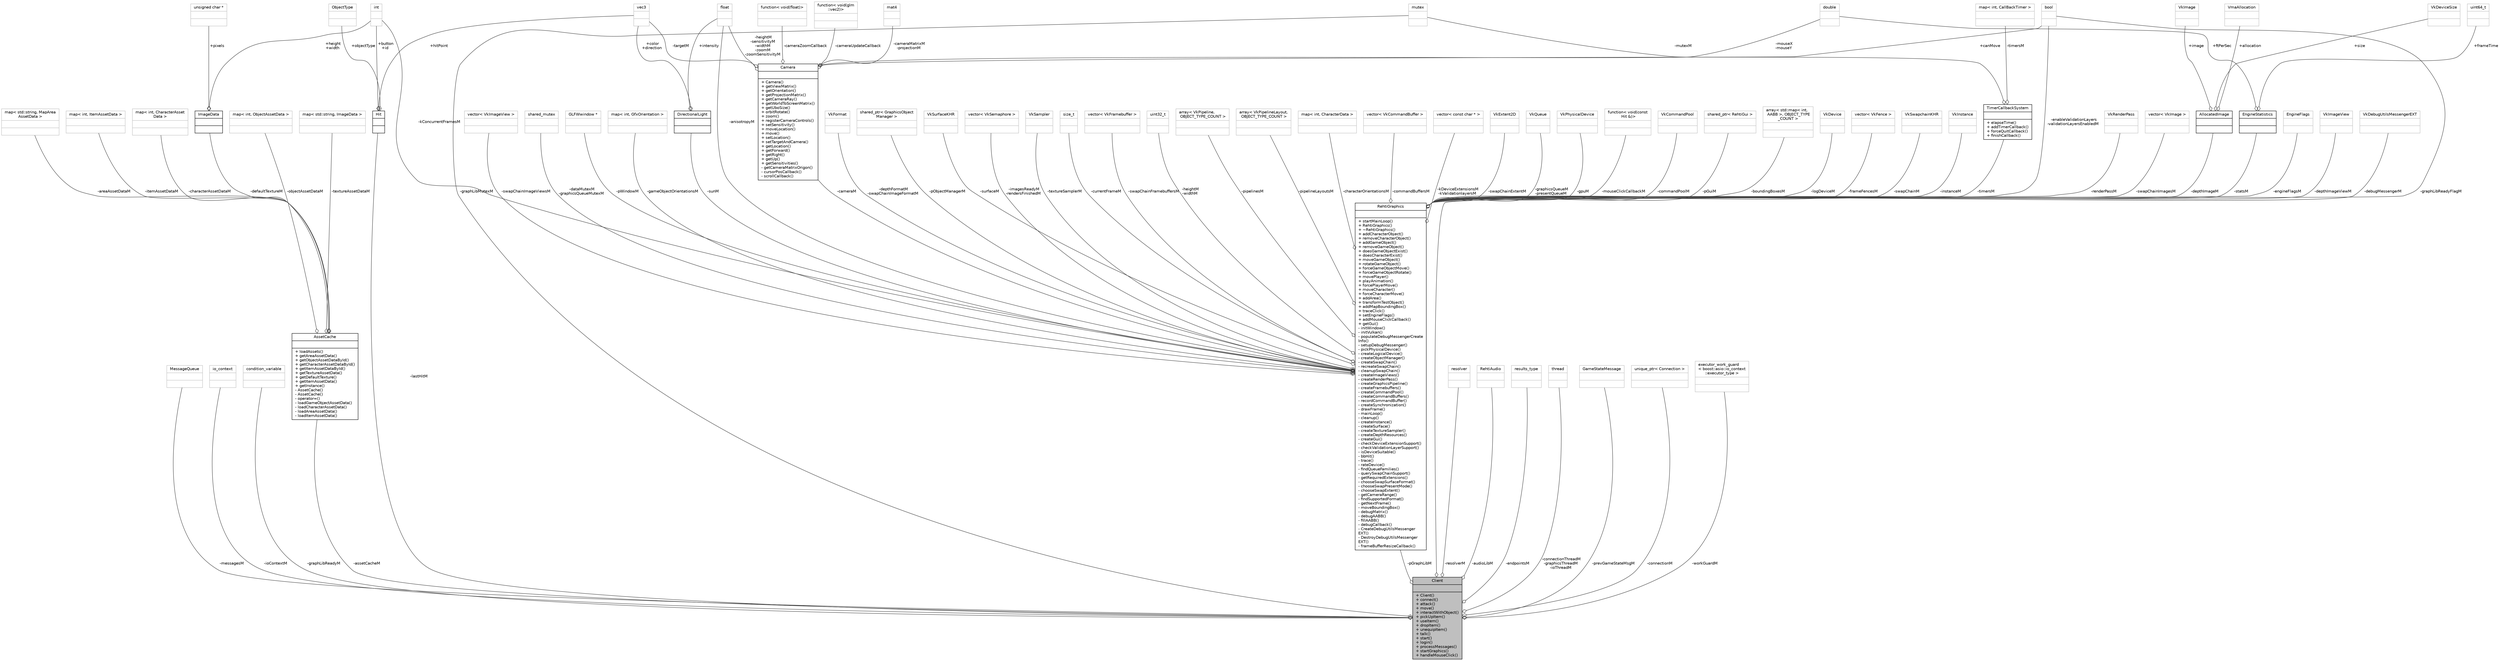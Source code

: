 digraph "Client"
{
 // LATEX_PDF_SIZE
  edge [fontname="Helvetica",fontsize="10",labelfontname="Helvetica",labelfontsize="10"];
  node [fontname="Helvetica",fontsize="10",shape=record];
  Node1 [label="{Client\n||+ Client()\l+ connect()\l+ attack()\l+ move()\l+ interactWithObject()\l+ pickUpItem()\l+ useItem()\l+ dropItem()\l+ unequipItem()\l+ talk()\l+ start()\l+ login()\l+ processMessages()\l+ startGraphics()\l+ handleMouseClick()\l}",height=0.2,width=0.4,color="black", fillcolor="grey75", style="filled", fontcolor="black",tooltip=" "];
  Node2 -> Node1 [color="grey25",fontsize="10",style="solid",label=" -messagesM" ,arrowhead="odiamond",fontname="Helvetica"];
  Node2 [label="{MessageQueue\n||}",height=0.2,width=0.4,color="grey75", fillcolor="white", style="filled",tooltip=" "];
  Node3 -> Node1 [color="grey25",fontsize="10",style="solid",label=" -ioContextM" ,arrowhead="odiamond",fontname="Helvetica"];
  Node3 [label="{io_context\n||}",height=0.2,width=0.4,color="grey75", fillcolor="white", style="filled",tooltip=" "];
  Node4 -> Node1 [color="grey25",fontsize="10",style="solid",label=" -graphLibReadyM" ,arrowhead="odiamond",fontname="Helvetica"];
  Node4 [label="{condition_variable\n||}",height=0.2,width=0.4,color="grey75", fillcolor="white", style="filled",tooltip=" "];
  Node5 -> Node1 [color="grey25",fontsize="10",style="solid",label=" -assetCacheM" ,arrowhead="odiamond",fontname="Helvetica"];
  Node5 [label="{AssetCache\n||+ loadAssets()\l+ getAreaAssetData()\l+ getObjectAssetDataById()\l+ getCharacterAssetDataById()\l+ getItemAssetDataById()\l+ getTextureAssetData()\l+ getDefaultTexture()\l+ getItemAssetData()\l+ getInstance()\l- AssetCache()\l- AssetCache()\l- operator=()\l- loadGameObjectAssetData()\l- loadCharacterAssetData()\l- loadAreaAssetData()\l- loadItemAssetData()\l}",height=0.2,width=0.4,color="black", fillcolor="white", style="filled",URL="$classAssetCache.html",tooltip="Loads all of the assets into memory (objects, textures, etc.)."];
  Node6 -> Node5 [color="grey25",fontsize="10",style="solid",label=" -characterAssetDataM" ,arrowhead="odiamond",fontname="Helvetica"];
  Node6 [label="{map\< int, CharacterAsset\lData \>\n||}",height=0.2,width=0.4,color="grey75", fillcolor="white", style="filled",tooltip=" "];
  Node7 -> Node5 [color="grey25",fontsize="10",style="solid",label=" -areaAssetDataM" ,arrowhead="odiamond",fontname="Helvetica"];
  Node7 [label="{map\< std::string, MapArea\lAssetData \>\n||}",height=0.2,width=0.4,color="grey75", fillcolor="white", style="filled",tooltip=" "];
  Node8 -> Node5 [color="grey25",fontsize="10",style="solid",label=" -itemAssetDataM" ,arrowhead="odiamond",fontname="Helvetica"];
  Node8 [label="{map\< int, ItemAssetData \>\n||}",height=0.2,width=0.4,color="grey75", fillcolor="white", style="filled",tooltip=" "];
  Node9 -> Node5 [color="grey25",fontsize="10",style="solid",label=" -defaultTextureM" ,arrowhead="odiamond",fontname="Helvetica"];
  Node9 [label="{ImageData\n||}",height=0.2,width=0.4,color="black", fillcolor="white", style="filled",URL="$structImageData.html",tooltip=" "];
  Node10 -> Node9 [color="grey25",fontsize="10",style="solid",label=" +height\n+width" ,arrowhead="odiamond",fontname="Helvetica"];
  Node10 [label="{int\n||}",height=0.2,width=0.4,color="grey75", fillcolor="white", style="filled",tooltip=" "];
  Node11 -> Node9 [color="grey25",fontsize="10",style="solid",label=" +pixels" ,arrowhead="odiamond",fontname="Helvetica"];
  Node11 [label="{unsigned char *\n||}",height=0.2,width=0.4,color="grey75", fillcolor="white", style="filled",tooltip=" "];
  Node12 -> Node5 [color="grey25",fontsize="10",style="solid",label=" -objectAssetDataM" ,arrowhead="odiamond",fontname="Helvetica"];
  Node12 [label="{map\< int, ObjectAssetData \>\n||}",height=0.2,width=0.4,color="grey75", fillcolor="white", style="filled",tooltip=" "];
  Node13 -> Node5 [color="grey25",fontsize="10",style="solid",label=" -textureAssetDataM" ,arrowhead="odiamond",fontname="Helvetica"];
  Node13 [label="{map\< std::string, ImageData \>\n||}",height=0.2,width=0.4,color="grey75", fillcolor="white", style="filled",tooltip=" "];
  Node14 -> Node1 [color="grey25",fontsize="10",style="solid",label=" -resolverM" ,arrowhead="odiamond",fontname="Helvetica"];
  Node14 [label="{resolver\n||}",height=0.2,width=0.4,color="grey75", fillcolor="white", style="filled",tooltip=" "];
  Node15 -> Node1 [color="grey25",fontsize="10",style="solid",label=" -audioLibM" ,arrowhead="odiamond",fontname="Helvetica"];
  Node15 [label="{RehtiAudio\n||}",height=0.2,width=0.4,color="grey75", fillcolor="white", style="filled",tooltip=" "];
  Node16 -> Node1 [color="grey25",fontsize="10",style="solid",label=" -pGraphLibM" ,arrowhead="odiamond",fontname="Helvetica"];
  Node16 [label="{RehtiGraphics\n||+ startMainLoop()\l+ RehtiGraphics()\l+ ~RehtiGraphics()\l+ addCharacterObject()\l+ removeCharacterObject()\l+ addGameObject()\l+ removeGameObject()\l+ doesGameObjectExist()\l+ doesCharacterExist()\l+ moveGameObject()\l+ rotateGameObject()\l+ forceGameObjectMove()\l+ forceGameObjectRotate()\l+ movePlayer()\l+ playAnimation()\l+ forcePlayerMove()\l+ moveCharacter()\l+ forceCharacterMove()\l+ addArea()\l+ transformTestObject()\l+ addMapBoundingBox()\l+ traceClick()\l+ setEngineFlags()\l+ addMouseClickCallback()\l+ getGui()\l- initWindow()\l- initVulkan()\l- populateDebugMessengerCreate\lInfo()\l- setupDebugMessenger()\l- pickPhysicalDevice()\l- createLogicalDevice()\l- createObjectManager()\l- createSwapChain()\l- recreateSwapChain()\l- cleanupSwapChain()\l- createImageViews()\l- createRenderPass()\l- createGraphicsPipeline()\l- createFramebuffers()\l- createCommandPool()\l- createCommandBuffers()\l- recordCommandBuffer()\l- createSynchronization()\l- drawFrame()\l- mainLoop()\l- cleanup()\l- createInstance()\l- createSurface()\l- createTextureSampler()\l- createDepthResources()\l- createGui()\l- checkDeviceExtensionSupport()\l- checkValidationLayerSupport()\l- isDeviceSuitable()\l- bbHit()\l- trace()\l- rateDevice()\l- findQueueFamilies()\l- querySwapChainSupport()\l- getRequiredExtensions()\l- chooseSwapSurfaceFormat()\l- chooseSwapPresentMode()\l- chooseSwapExtent()\l- getCameraRange()\l- findSupportedFormat()\l- getNextFrame()\l- moveBoundingBox()\l- debugMatrix()\l- debugAABB()\l- fillAABB()\l- debugCallback()\l- CreateDebugUtilsMessenger\lEXT()\l- DestroyDebugUtilsMessenger\lEXT()\l- frameBufferResizeCallback()\l}",height=0.2,width=0.4,color="black", fillcolor="white", style="filled",URL="$classRehtiGraphics.html",tooltip=" "];
  Node17 -> Node16 [color="grey25",fontsize="10",style="solid",label=" -renderPassM" ,arrowhead="odiamond",fontname="Helvetica"];
  Node17 [label="{VkRenderPass\n||}",height=0.2,width=0.4,color="grey75", fillcolor="white", style="filled",tooltip=" "];
  Node18 -> Node16 [color="grey25",fontsize="10",style="solid",label=" -swapChainImagesM" ,arrowhead="odiamond",fontname="Helvetica"];
  Node18 [label="{vector\< VkImage \>\n||}",height=0.2,width=0.4,color="grey75", fillcolor="white", style="filled",tooltip=" "];
  Node19 -> Node16 [color="grey25",fontsize="10",style="solid",label=" -timersM" ,arrowhead="odiamond",fontname="Helvetica"];
  Node19 [label="{TimerCallbackSystem\n||+ elapseTime()\l+ addTimerCallback()\l+ forceQuitCallback()\l+ finishCallback()\l}",height=0.2,width=0.4,color="black", fillcolor="white", style="filled",URL="$classTimerCallbackSystem.html",tooltip="Class for handling smooth interpolation of events. A callback can be registered with a given id and t..."];
  Node20 -> Node19 [color="grey25",fontsize="10",style="solid",label=" -mutexM" ,arrowhead="odiamond",fontname="Helvetica"];
  Node20 [label="{mutex\n||}",height=0.2,width=0.4,color="grey75", fillcolor="white", style="filled",tooltip=" "];
  Node21 -> Node19 [color="grey25",fontsize="10",style="solid",label=" -timersM" ,arrowhead="odiamond",fontname="Helvetica"];
  Node21 [label="{map\< int, CallBackTimer \>\n||}",height=0.2,width=0.4,color="grey75", fillcolor="white", style="filled",tooltip=" "];
  Node22 -> Node16 [color="grey25",fontsize="10",style="solid",label=" -engineFlagsM" ,arrowhead="odiamond",fontname="Helvetica"];
  Node22 [label="{EngineFlags\n||}",height=0.2,width=0.4,color="grey75", fillcolor="white", style="filled",tooltip=" "];
  Node23 -> Node16 [color="grey25",fontsize="10",style="solid",label=" -depthImageViewM" ,arrowhead="odiamond",fontname="Helvetica"];
  Node23 [label="{VkImageView\n||}",height=0.2,width=0.4,color="grey75", fillcolor="white", style="filled",tooltip=" "];
  Node24 -> Node16 [color="grey25",fontsize="10",style="solid",label=" -debugMessengerM" ,arrowhead="odiamond",fontname="Helvetica"];
  Node24 [label="{VkDebugUtilsMessengerEXT\n||}",height=0.2,width=0.4,color="grey75", fillcolor="white", style="filled",tooltip=" "];
  Node25 -> Node16 [color="grey25",fontsize="10",style="solid",label=" -swapChainImageViewsM" ,arrowhead="odiamond",fontname="Helvetica"];
  Node25 [label="{vector\< VkImageView \>\n||}",height=0.2,width=0.4,color="grey75", fillcolor="white", style="filled",tooltip=" "];
  Node26 -> Node16 [color="grey25",fontsize="10",style="solid",label=" -dataMutexM\n-graphicsQueueMutexM" ,arrowhead="odiamond",fontname="Helvetica"];
  Node26 [label="{shared_mutex\n||}",height=0.2,width=0.4,color="grey75", fillcolor="white", style="filled",tooltip=" "];
  Node27 -> Node16 [color="grey25",fontsize="10",style="solid",label=" -pWindowM" ,arrowhead="odiamond",fontname="Helvetica"];
  Node27 [label="{GLFWwindow *\n||}",height=0.2,width=0.4,color="grey75", fillcolor="white", style="filled",tooltip=" "];
  Node28 -> Node16 [color="grey25",fontsize="10",style="solid",label=" -gameObjectOrientationsM" ,arrowhead="odiamond",fontname="Helvetica"];
  Node28 [label="{map\< int, GfxOrientation \>\n||}",height=0.2,width=0.4,color="grey75", fillcolor="white", style="filled",tooltip=" "];
  Node29 -> Node16 [color="grey25",fontsize="10",style="solid",label=" -anisotropyM" ,arrowhead="odiamond",fontname="Helvetica"];
  Node29 [label="{float\n||}",height=0.2,width=0.4,color="grey75", fillcolor="white", style="filled",tooltip=" "];
  Node30 -> Node16 [color="grey25",fontsize="10",style="solid",label=" -depthFormatM\n-swapChainImageFormatM" ,arrowhead="odiamond",fontname="Helvetica"];
  Node30 [label="{VkFormat\n||}",height=0.2,width=0.4,color="grey75", fillcolor="white", style="filled",tooltip=" "];
  Node31 -> Node16 [color="grey25",fontsize="10",style="solid",label=" -pObjectManagerM" ,arrowhead="odiamond",fontname="Helvetica"];
  Node31 [label="{shared_ptr\< GraphicsObject\lManager \>\n||}",height=0.2,width=0.4,color="grey75", fillcolor="white", style="filled",tooltip=" "];
  Node32 -> Node16 [color="grey25",fontsize="10",style="solid",label=" -cameraM" ,arrowhead="odiamond",fontname="Helvetica"];
  Node32 [label="{Camera\n||+ Camera()\l+ getViewMatrix()\l+ getOrientation()\l+ getProjectionMatrix()\l+ getCameraRay()\l+ getWorldToScreenMatrix()\l+ getUboSize()\l+ orbitRotate()\l+ zoom()\l+ registerCameraControls()\l+ setSensitivity()\l+ moveLocation()\l+ move()\l+ setLocation()\l+ setTargetAndCamera()\l+ getLocation()\l+ getForward()\l+ getRight()\l+ getUp()\l+ getSensitivities()\l- getCameraMatrixOrigon()\l- cursorPosCallback()\l- scrollCallback()\l}",height=0.2,width=0.4,color="black", fillcolor="white", style="filled",URL="$classCamera.html",tooltip=" "];
  Node33 -> Node32 [color="grey25",fontsize="10",style="solid",label=" -mouseX\n-mouseY" ,arrowhead="odiamond",fontname="Helvetica"];
  Node33 [label="{double\n||}",height=0.2,width=0.4,color="grey75", fillcolor="white", style="filled",tooltip=" "];
  Node34 -> Node32 [color="grey25",fontsize="10",style="solid",label=" -cameraZoomCallback" ,arrowhead="odiamond",fontname="Helvetica"];
  Node34 [label="{function\< void(float)\>\n||}",height=0.2,width=0.4,color="grey75", fillcolor="white", style="filled",tooltip=" "];
  Node35 -> Node32 [color="grey25",fontsize="10",style="solid",label=" -cameraUpdateCallback" ,arrowhead="odiamond",fontname="Helvetica"];
  Node35 [label="{function\< void(glm\l::vec2)\>\n||}",height=0.2,width=0.4,color="grey75", fillcolor="white", style="filled",tooltip=" "];
  Node29 -> Node32 [color="grey25",fontsize="10",style="solid",label=" -heightM\n-sensitivityM\n-widthM\n-zoomM\n-zoomSensitivityM" ,arrowhead="odiamond",fontname="Helvetica"];
  Node36 -> Node32 [color="grey25",fontsize="10",style="solid",label=" -cameraMatrixM\n-projectionM" ,arrowhead="odiamond",fontname="Helvetica"];
  Node36 [label="{mat4\n||}",height=0.2,width=0.4,color="grey75", fillcolor="white", style="filled",tooltip=" "];
  Node37 -> Node32 [color="grey25",fontsize="10",style="solid",label=" +canMove" ,arrowhead="odiamond",fontname="Helvetica"];
  Node37 [label="{bool\n||}",height=0.2,width=0.4,color="grey75", fillcolor="white", style="filled",tooltip=" "];
  Node38 -> Node32 [color="grey25",fontsize="10",style="solid",label=" -targetM" ,arrowhead="odiamond",fontname="Helvetica"];
  Node38 [label="{vec3\n||}",height=0.2,width=0.4,color="grey75", fillcolor="white", style="filled",tooltip=" "];
  Node39 -> Node16 [color="grey25",fontsize="10",style="solid",label=" -surfaceM" ,arrowhead="odiamond",fontname="Helvetica"];
  Node39 [label="{VkSurfaceKHR\n||}",height=0.2,width=0.4,color="grey75", fillcolor="white", style="filled",tooltip=" "];
  Node40 -> Node16 [color="grey25",fontsize="10",style="solid",label=" -imagesReadyM\n-rendersFinishedM" ,arrowhead="odiamond",fontname="Helvetica"];
  Node40 [label="{vector\< VkSemaphore \>\n||}",height=0.2,width=0.4,color="grey75", fillcolor="white", style="filled",tooltip=" "];
  Node41 -> Node16 [color="grey25",fontsize="10",style="solid",label=" -textureSamplerM" ,arrowhead="odiamond",fontname="Helvetica"];
  Node41 [label="{VkSampler\n||}",height=0.2,width=0.4,color="grey75", fillcolor="white", style="filled",tooltip=" "];
  Node42 -> Node16 [color="grey25",fontsize="10",style="solid",label=" -currentFrameM" ,arrowhead="odiamond",fontname="Helvetica"];
  Node42 [label="{size_t\n||}",height=0.2,width=0.4,color="grey75", fillcolor="white", style="filled",tooltip=" "];
  Node43 -> Node16 [color="grey25",fontsize="10",style="solid",label=" -swapChainFramebuffersM" ,arrowhead="odiamond",fontname="Helvetica"];
  Node43 [label="{vector\< VkFramebuffer \>\n||}",height=0.2,width=0.4,color="grey75", fillcolor="white", style="filled",tooltip=" "];
  Node44 -> Node16 [color="grey25",fontsize="10",style="solid",label=" -statsM" ,arrowhead="odiamond",fontname="Helvetica"];
  Node44 [label="{EngineStatistics\n||}",height=0.2,width=0.4,color="black", fillcolor="white", style="filled",URL="$structEngineStatistics.html",tooltip=" "];
  Node33 -> Node44 [color="grey25",fontsize="10",style="solid",label=" +ftPerSec" ,arrowhead="odiamond",fontname="Helvetica"];
  Node45 -> Node44 [color="grey25",fontsize="10",style="solid",label=" +frameTime" ,arrowhead="odiamond",fontname="Helvetica"];
  Node45 [label="{uint64_t\n||}",height=0.2,width=0.4,color="grey75", fillcolor="white", style="filled",tooltip=" "];
  Node46 -> Node16 [color="grey25",fontsize="10",style="solid",label=" -heightM\n-widthM" ,arrowhead="odiamond",fontname="Helvetica"];
  Node46 [label="{uint32_t\n||}",height=0.2,width=0.4,color="grey75", fillcolor="white", style="filled",tooltip=" "];
  Node10 -> Node16 [color="grey25",fontsize="10",style="solid",label=" -kConcurrentFramesM" ,arrowhead="odiamond",fontname="Helvetica"];
  Node47 -> Node16 [color="grey25",fontsize="10",style="solid",label=" -pipelinesM" ,arrowhead="odiamond",fontname="Helvetica"];
  Node47 [label="{array\< VkPipeline,\l OBJECT_TYPE_COUNT \>\n||}",height=0.2,width=0.4,color="grey75", fillcolor="white", style="filled",tooltip=" "];
  Node37 -> Node16 [color="grey25",fontsize="10",style="solid",label=" -enableValidationLayers\n-validationLayersEnabledM" ,arrowhead="odiamond",fontname="Helvetica"];
  Node48 -> Node16 [color="grey25",fontsize="10",style="solid",label=" -pipelineLayoutsM" ,arrowhead="odiamond",fontname="Helvetica"];
  Node48 [label="{array\< VkPipelineLayout,\l OBJECT_TYPE_COUNT \>\n||}",height=0.2,width=0.4,color="grey75", fillcolor="white", style="filled",tooltip=" "];
  Node49 -> Node16 [color="grey25",fontsize="10",style="solid",label=" -characterOrientationsM" ,arrowhead="odiamond",fontname="Helvetica"];
  Node49 [label="{map\< int, CharacterData \>\n||}",height=0.2,width=0.4,color="grey75", fillcolor="white", style="filled",tooltip=" "];
  Node50 -> Node16 [color="grey25",fontsize="10",style="solid",label=" -commandBuffersM" ,arrowhead="odiamond",fontname="Helvetica"];
  Node50 [label="{vector\< VkCommandBuffer \>\n||}",height=0.2,width=0.4,color="grey75", fillcolor="white", style="filled",tooltip=" "];
  Node51 -> Node16 [color="grey25",fontsize="10",style="solid",label=" -kDeviceExtensionsM\n-kValidationlayersM" ,arrowhead="odiamond",fontname="Helvetica"];
  Node51 [label="{vector\< const char * \>\n||}",height=0.2,width=0.4,color="grey75", fillcolor="white", style="filled",tooltip=" "];
  Node52 -> Node16 [color="grey25",fontsize="10",style="solid",label=" -swapChainExtentM" ,arrowhead="odiamond",fontname="Helvetica"];
  Node52 [label="{VkExtent2D\n||}",height=0.2,width=0.4,color="grey75", fillcolor="white", style="filled",tooltip=" "];
  Node53 -> Node16 [color="grey25",fontsize="10",style="solid",label=" -graphicsQueueM\n-presentQueueM" ,arrowhead="odiamond",fontname="Helvetica"];
  Node53 [label="{VkQueue\n||}",height=0.2,width=0.4,color="grey75", fillcolor="white", style="filled",tooltip=" "];
  Node54 -> Node16 [color="grey25",fontsize="10",style="solid",label=" -gpuM" ,arrowhead="odiamond",fontname="Helvetica"];
  Node54 [label="{VkPhysicalDevice\n||}",height=0.2,width=0.4,color="grey75", fillcolor="white", style="filled",tooltip=" "];
  Node55 -> Node16 [color="grey25",fontsize="10",style="solid",label=" -mouseClickCallbackM" ,arrowhead="odiamond",fontname="Helvetica"];
  Node55 [label="{function\< void(const\l Hit &)\>\n||}",height=0.2,width=0.4,color="grey75", fillcolor="white", style="filled",tooltip=" "];
  Node56 -> Node16 [color="grey25",fontsize="10",style="solid",label=" -commandPoolM" ,arrowhead="odiamond",fontname="Helvetica"];
  Node56 [label="{VkCommandPool\n||}",height=0.2,width=0.4,color="grey75", fillcolor="white", style="filled",tooltip=" "];
  Node57 -> Node16 [color="grey25",fontsize="10",style="solid",label=" -pGuiM" ,arrowhead="odiamond",fontname="Helvetica"];
  Node57 [label="{shared_ptr\< RehtiGui \>\n||}",height=0.2,width=0.4,color="grey75", fillcolor="white", style="filled",tooltip=" "];
  Node58 -> Node16 [color="grey25",fontsize="10",style="solid",label=" -boundingBoxesM" ,arrowhead="odiamond",fontname="Helvetica"];
  Node58 [label="{array\< std::map\< int,\l AABB \>, OBJECT_TYPE\l_COUNT \>\n||}",height=0.2,width=0.4,color="grey75", fillcolor="white", style="filled",tooltip=" "];
  Node59 -> Node16 [color="grey25",fontsize="10",style="solid",label=" -logDeviceM" ,arrowhead="odiamond",fontname="Helvetica"];
  Node59 [label="{VkDevice\n||}",height=0.2,width=0.4,color="grey75", fillcolor="white", style="filled",tooltip=" "];
  Node60 -> Node16 [color="grey25",fontsize="10",style="solid",label=" -sunM" ,arrowhead="odiamond",fontname="Helvetica"];
  Node60 [label="{DirectionalLight\n||}",height=0.2,width=0.4,color="black", fillcolor="white", style="filled",URL="$structDirectionalLight.html",tooltip="Directional light struct representing a directional light."];
  Node29 -> Node60 [color="grey25",fontsize="10",style="solid",label=" +intensity" ,arrowhead="odiamond",fontname="Helvetica"];
  Node38 -> Node60 [color="grey25",fontsize="10",style="solid",label=" +color\n+direction" ,arrowhead="odiamond",fontname="Helvetica"];
  Node61 -> Node16 [color="grey25",fontsize="10",style="solid",label=" -frameFencesM" ,arrowhead="odiamond",fontname="Helvetica"];
  Node61 [label="{vector\< VkFence \>\n||}",height=0.2,width=0.4,color="grey75", fillcolor="white", style="filled",tooltip=" "];
  Node62 -> Node16 [color="grey25",fontsize="10",style="solid",label=" -depthImageM" ,arrowhead="odiamond",fontname="Helvetica"];
  Node62 [label="{AllocatedImage\n||}",height=0.2,width=0.4,color="black", fillcolor="white", style="filled",URL="$structAllocatedImage.html",tooltip=" "];
  Node63 -> Node62 [color="grey25",fontsize="10",style="solid",label=" +allocation" ,arrowhead="odiamond",fontname="Helvetica"];
  Node63 [label="{VmaAllocation\n||}",height=0.2,width=0.4,color="grey75", fillcolor="white", style="filled",tooltip=" "];
  Node64 -> Node62 [color="grey25",fontsize="10",style="solid",label=" +size" ,arrowhead="odiamond",fontname="Helvetica"];
  Node64 [label="{VkDeviceSize\n||}",height=0.2,width=0.4,color="grey75", fillcolor="white", style="filled",tooltip=" "];
  Node65 -> Node62 [color="grey25",fontsize="10",style="solid",label=" +image" ,arrowhead="odiamond",fontname="Helvetica"];
  Node65 [label="{VkImage\n||}",height=0.2,width=0.4,color="grey75", fillcolor="white", style="filled",tooltip=" "];
  Node66 -> Node16 [color="grey25",fontsize="10",style="solid",label=" -swapChainM" ,arrowhead="odiamond",fontname="Helvetica"];
  Node66 [label="{VkSwapchainKHR\n||}",height=0.2,width=0.4,color="grey75", fillcolor="white", style="filled",tooltip=" "];
  Node67 -> Node16 [color="grey25",fontsize="10",style="solid",label=" -instanceM" ,arrowhead="odiamond",fontname="Helvetica"];
  Node67 [label="{VkInstance\n||}",height=0.2,width=0.4,color="grey75", fillcolor="white", style="filled",tooltip=" "];
  Node20 -> Node1 [color="grey25",fontsize="10",style="solid",label=" -graphLibMutexM" ,arrowhead="odiamond",fontname="Helvetica"];
  Node37 -> Node1 [color="grey25",fontsize="10",style="solid",label=" -graphLibReadyFlagM" ,arrowhead="odiamond",fontname="Helvetica"];
  Node68 -> Node1 [color="grey25",fontsize="10",style="solid",label=" -endpointsM" ,arrowhead="odiamond",fontname="Helvetica"];
  Node68 [label="{results_type\n||}",height=0.2,width=0.4,color="grey75", fillcolor="white", style="filled",tooltip=" "];
  Node69 -> Node1 [color="grey25",fontsize="10",style="solid",label=" -lastHitM" ,arrowhead="odiamond",fontname="Helvetica"];
  Node69 [label="{Hit\n||}",height=0.2,width=0.4,color="black", fillcolor="white", style="filled",URL="$structHit.html",tooltip=" "];
  Node70 -> Node69 [color="grey25",fontsize="10",style="solid",label=" +objectType" ,arrowhead="odiamond",fontname="Helvetica"];
  Node70 [label="{ObjectType\n||}",height=0.2,width=0.4,color="grey75", fillcolor="white", style="filled",tooltip=" "];
  Node10 -> Node69 [color="grey25",fontsize="10",style="solid",label=" +button\n+id" ,arrowhead="odiamond",fontname="Helvetica"];
  Node38 -> Node69 [color="grey25",fontsize="10",style="solid",label=" +hitPoint" ,arrowhead="odiamond",fontname="Helvetica"];
  Node71 -> Node1 [color="grey25",fontsize="10",style="solid",label=" -connectionThreadM\n-graphicsThreadM\n-ioThreadM" ,arrowhead="odiamond",fontname="Helvetica"];
  Node71 [label="{thread\n||}",height=0.2,width=0.4,color="grey75", fillcolor="white", style="filled",tooltip=" "];
  Node72 -> Node1 [color="grey25",fontsize="10",style="solid",label=" -prevGameStateMsgM" ,arrowhead="odiamond",fontname="Helvetica"];
  Node72 [label="{GameStateMessage\n||}",height=0.2,width=0.4,color="grey75", fillcolor="white", style="filled",tooltip=" "];
  Node73 -> Node1 [color="grey25",fontsize="10",style="solid",label=" -connectionM" ,arrowhead="odiamond",fontname="Helvetica"];
  Node73 [label="{unique_ptr\< Connection \>\n||}",height=0.2,width=0.4,color="grey75", fillcolor="white", style="filled",tooltip=" "];
  Node74 -> Node1 [color="grey25",fontsize="10",style="solid",label=" -workGuardM" ,arrowhead="odiamond",fontname="Helvetica"];
  Node74 [label="{executor_work_guard\l\< boost::asio::io_context\l::executor_type \>\n||}",height=0.2,width=0.4,color="grey75", fillcolor="white", style="filled",tooltip=" "];
}
